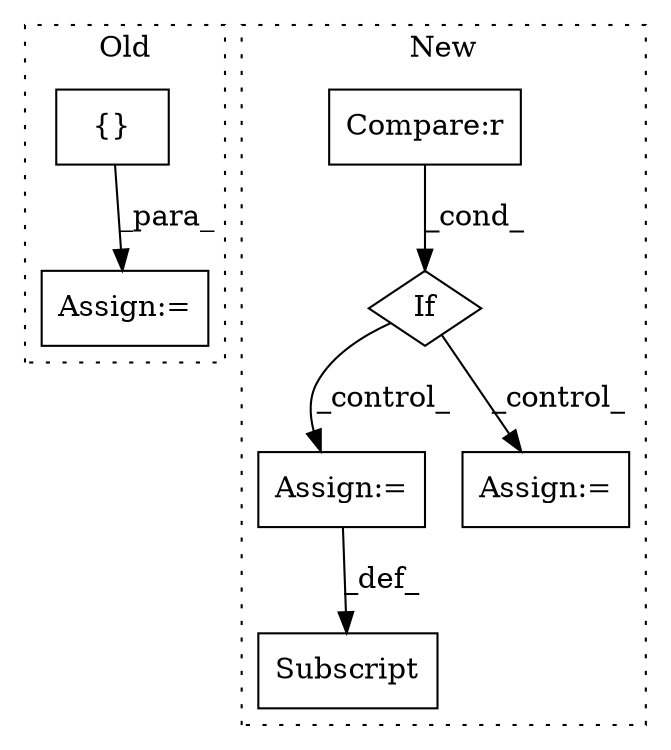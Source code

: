digraph G {
subgraph cluster0 {
1 [label="{}" a="95" s="3447,3679" l="18,14" shape="box"];
6 [label="Assign:=" a="68" s="3444" l="3" shape="box"];
label = "Old";
style="dotted";
}
subgraph cluster1 {
2 [label="If" a="96" s="3668,3690" l="3,18" shape="diamond"];
3 [label="Assign:=" a="68" s="3737" l="3" shape="box"];
4 [label="Assign:=" a="68" s="3799" l="3" shape="box"];
5 [label="Compare:r" a="40" s="3671" l="19" shape="box"];
7 [label="Subscript" a="63" s="3708,0" l="29,0" shape="box"];
label = "New";
style="dotted";
}
1 -> 6 [label="_para_"];
2 -> 3 [label="_control_"];
2 -> 4 [label="_control_"];
3 -> 7 [label="_def_"];
5 -> 2 [label="_cond_"];
}